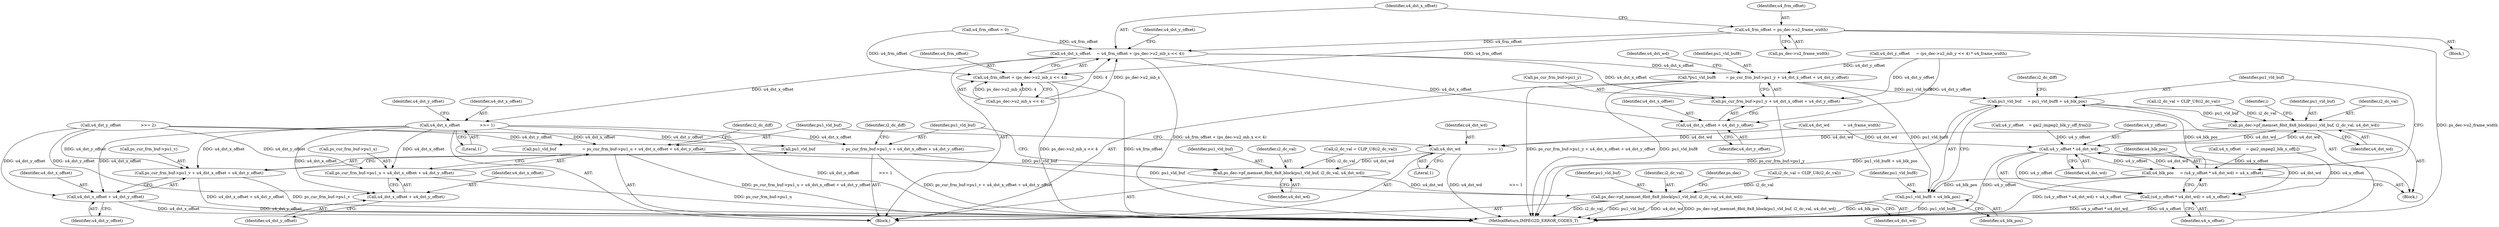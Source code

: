 digraph "0_Android_ffab15eb80630dc799eb410855c93525b75233c3_1@pointer" {
"1000160" [label="(Call,u4_frm_offset = ps_dec->u2_frame_width)"];
"1000172" [label="(Call,u4_dst_x_offset     = u4_frm_offset + (ps_dec->u2_mb_x << 4))"];
"1000192" [label="(Call,*pu1_vld_buf8        = ps_cur_frm_buf->pu1_y + u4_dst_x_offset + u4_dst_y_offset)"];
"1000259" [label="(Call,pu1_vld_buf     = pu1_vld_buf8 + u4_blk_pos)"];
"1000288" [label="(Call,ps_dec->pf_memset_8bit_8x8_block(pu1_vld_buf, i2_dc_val, u4_dst_wd))"];
"1000255" [label="(Call,u4_y_offset * u4_dst_wd)"];
"1000252" [label="(Call,u4_blk_pos     = (u4_y_offset * u4_dst_wd) + u4_x_offset)"];
"1000261" [label="(Call,pu1_vld_buf8 + u4_blk_pos)"];
"1000254" [label="(Call,(u4_y_offset * u4_dst_wd) + u4_x_offset)"];
"1000298" [label="(Call,u4_dst_wd                      >>= 1)"];
"1000334" [label="(Call,ps_dec->pf_memset_8bit_8x8_block(pu1_vld_buf, i2_dc_val, u4_dst_wd))"];
"1000371" [label="(Call,ps_dec->pf_memset_8bit_8x8_block(pu1_vld_buf, i2_dc_val, u4_dst_wd))"];
"1000194" [label="(Call,ps_cur_frm_buf->pu1_y + u4_dst_x_offset + u4_dst_y_offset)"];
"1000198" [label="(Call,u4_dst_x_offset + u4_dst_y_offset)"];
"1000292" [label="(Call,u4_dst_x_offset                >>= 1)"];
"1000301" [label="(Call,pu1_vld_buf                     = ps_cur_frm_buf->pu1_u + u4_dst_x_offset + u4_dst_y_offset)"];
"1000303" [label="(Call,ps_cur_frm_buf->pu1_u + u4_dst_x_offset + u4_dst_y_offset)"];
"1000307" [label="(Call,u4_dst_x_offset + u4_dst_y_offset)"];
"1000338" [label="(Call,pu1_vld_buf                     = ps_cur_frm_buf->pu1_v + u4_dst_x_offset + u4_dst_y_offset)"];
"1000340" [label="(Call,ps_cur_frm_buf->pu1_v + u4_dst_x_offset + u4_dst_y_offset)"];
"1000344" [label="(Call,u4_dst_x_offset + u4_dst_y_offset)"];
"1000174" [label="(Call,u4_frm_offset + (ps_dec->u2_mb_x << 4))"];
"1000341" [label="(Call,ps_cur_frm_buf->pu1_v)"];
"1000203" [label="(Identifier,u4_dst_wd)"];
"1000183" [label="(Identifier,u4_dst_y_offset)"];
"1000438" [label="(MethodReturn,IMPEG2D_ERROR_CODES_T)"];
"1000284" [label="(Call,i2_dc_val = CLIP_U8(i2_dc_val))"];
"1000339" [label="(Identifier,pu1_vld_buf)"];
"1000174" [label="(Call,u4_frm_offset + (ps_dec->u2_mb_x << 4))"];
"1000193" [label="(Identifier,pu1_vld_buf8)"];
"1000335" [label="(Identifier,pu1_vld_buf)"];
"1000372" [label="(Identifier,pu1_vld_buf)"];
"1000292" [label="(Call,u4_dst_x_offset                >>= 1)"];
"1000296" [label="(Identifier,u4_dst_y_offset)"];
"1000176" [label="(Call,ps_dec->u2_mb_x << 4)"];
"1000173" [label="(Identifier,u4_dst_x_offset)"];
"1000344" [label="(Call,u4_dst_x_offset + u4_dst_y_offset)"];
"1000348" [label="(Identifier,i2_dc_diff)"];
"1000257" [label="(Identifier,u4_dst_wd)"];
"1000258" [label="(Identifier,u4_x_offset)"];
"1000298" [label="(Call,u4_dst_wd                      >>= 1)"];
"1000334" [label="(Call,ps_dec->pf_memset_8bit_8x8_block(pu1_vld_buf, i2_dc_val, u4_dst_wd))"];
"1000255" [label="(Call,u4_y_offset * u4_dst_wd)"];
"1000300" [label="(Literal,1)"];
"1000291" [label="(Identifier,u4_dst_wd)"];
"1000252" [label="(Call,u4_blk_pos     = (u4_y_offset * u4_dst_wd) + u4_x_offset)"];
"1000202" [label="(Call,u4_dst_wd           = u4_frame_width)"];
"1000262" [label="(Identifier,pu1_vld_buf8)"];
"1000161" [label="(Identifier,u4_frm_offset)"];
"1000240" [label="(Identifier,i)"];
"1000374" [label="(Identifier,u4_dst_wd)"];
"1000373" [label="(Identifier,i2_dc_val)"];
"1000159" [label="(Block,)"];
"1000192" [label="(Call,*pu1_vld_buf8        = ps_cur_frm_buf->pu1_y + u4_dst_x_offset + u4_dst_y_offset)"];
"1000175" [label="(Identifier,u4_frm_offset)"];
"1000377" [label="(Identifier,ps_dec)"];
"1000162" [label="(Call,ps_dec->u2_frame_width)"];
"1000260" [label="(Identifier,pu1_vld_buf)"];
"1000194" [label="(Call,ps_cur_frm_buf->pu1_y + u4_dst_x_offset + u4_dst_y_offset)"];
"1000172" [label="(Call,u4_dst_x_offset     = u4_frm_offset + (ps_dec->u2_mb_x << 4))"];
"1000367" [label="(Call,i2_dc_val = CLIP_U8(i2_dc_val))"];
"1000340" [label="(Call,ps_cur_frm_buf->pu1_v + u4_dst_x_offset + u4_dst_y_offset)"];
"1000198" [label="(Call,u4_dst_x_offset + u4_dst_y_offset)"];
"1000242" [label="(Call,u4_x_offset    = gai2_impeg2_blk_x_off[i])"];
"1000301" [label="(Call,pu1_vld_buf                     = ps_cur_frm_buf->pu1_u + u4_dst_x_offset + u4_dst_y_offset)"];
"1000309" [label="(Identifier,u4_dst_y_offset)"];
"1000160" [label="(Call,u4_frm_offset = ps_dec->u2_frame_width)"];
"1000166" [label="(Block,)"];
"1000338" [label="(Call,pu1_vld_buf                     = ps_cur_frm_buf->pu1_v + u4_dst_x_offset + u4_dst_y_offset)"];
"1000200" [label="(Identifier,u4_dst_y_offset)"];
"1000256" [label="(Identifier,u4_y_offset)"];
"1000265" [label="(Identifier,i2_dc_diff)"];
"1000263" [label="(Identifier,u4_blk_pos)"];
"1000241" [label="(Block,)"];
"1000294" [label="(Literal,1)"];
"1000337" [label="(Identifier,u4_dst_wd)"];
"1000199" [label="(Identifier,u4_dst_x_offset)"];
"1000336" [label="(Identifier,i2_dc_val)"];
"1000293" [label="(Identifier,u4_dst_x_offset)"];
"1000288" [label="(Call,ps_dec->pf_memset_8bit_8x8_block(pu1_vld_buf, i2_dc_val, u4_dst_wd))"];
"1000254" [label="(Call,(u4_y_offset * u4_dst_wd) + u4_x_offset)"];
"1000195" [label="(Call,ps_cur_frm_buf->pu1_y)"];
"1000346" [label="(Identifier,u4_dst_y_offset)"];
"1000307" [label="(Call,u4_dst_x_offset + u4_dst_y_offset)"];
"1000308" [label="(Identifier,u4_dst_x_offset)"];
"1000253" [label="(Identifier,u4_blk_pos)"];
"1000345" [label="(Identifier,u4_dst_x_offset)"];
"1000304" [label="(Call,ps_cur_frm_buf->pu1_u)"];
"1000182" [label="(Call,u4_dst_y_offset     = (ps_dec->u2_mb_y << 4) * u4_frame_width)"];
"1000261" [label="(Call,pu1_vld_buf8 + u4_blk_pos)"];
"1000303" [label="(Call,ps_cur_frm_buf->pu1_u + u4_dst_x_offset + u4_dst_y_offset)"];
"1000140" [label="(Call,u4_frm_offset = 0)"];
"1000289" [label="(Identifier,pu1_vld_buf)"];
"1000371" [label="(Call,ps_dec->pf_memset_8bit_8x8_block(pu1_vld_buf, i2_dc_val, u4_dst_wd))"];
"1000259" [label="(Call,pu1_vld_buf     = pu1_vld_buf8 + u4_blk_pos)"];
"1000247" [label="(Call,u4_y_offset    = gai2_impeg2_blk_y_off_frm[i])"];
"1000299" [label="(Identifier,u4_dst_wd)"];
"1000302" [label="(Identifier,pu1_vld_buf)"];
"1000330" [label="(Call,i2_dc_val = CLIP_U8(i2_dc_val))"];
"1000311" [label="(Identifier,i2_dc_diff)"];
"1000295" [label="(Call,u4_dst_y_offset                >>= 2)"];
"1000290" [label="(Identifier,i2_dc_val)"];
"1000160" -> "1000159"  [label="AST: "];
"1000160" -> "1000162"  [label="CFG: "];
"1000161" -> "1000160"  [label="AST: "];
"1000162" -> "1000160"  [label="AST: "];
"1000173" -> "1000160"  [label="CFG: "];
"1000160" -> "1000438"  [label="DDG: ps_dec->u2_frame_width"];
"1000160" -> "1000172"  [label="DDG: u4_frm_offset"];
"1000160" -> "1000174"  [label="DDG: u4_frm_offset"];
"1000172" -> "1000166"  [label="AST: "];
"1000172" -> "1000174"  [label="CFG: "];
"1000173" -> "1000172"  [label="AST: "];
"1000174" -> "1000172"  [label="AST: "];
"1000183" -> "1000172"  [label="CFG: "];
"1000172" -> "1000438"  [label="DDG: u4_frm_offset + (ps_dec->u2_mb_x << 4)"];
"1000140" -> "1000172"  [label="DDG: u4_frm_offset"];
"1000176" -> "1000172"  [label="DDG: ps_dec->u2_mb_x"];
"1000176" -> "1000172"  [label="DDG: 4"];
"1000172" -> "1000192"  [label="DDG: u4_dst_x_offset"];
"1000172" -> "1000194"  [label="DDG: u4_dst_x_offset"];
"1000172" -> "1000198"  [label="DDG: u4_dst_x_offset"];
"1000172" -> "1000292"  [label="DDG: u4_dst_x_offset"];
"1000192" -> "1000166"  [label="AST: "];
"1000192" -> "1000194"  [label="CFG: "];
"1000193" -> "1000192"  [label="AST: "];
"1000194" -> "1000192"  [label="AST: "];
"1000203" -> "1000192"  [label="CFG: "];
"1000192" -> "1000438"  [label="DDG: ps_cur_frm_buf->pu1_y + u4_dst_x_offset + u4_dst_y_offset"];
"1000192" -> "1000438"  [label="DDG: pu1_vld_buf8"];
"1000182" -> "1000192"  [label="DDG: u4_dst_y_offset"];
"1000192" -> "1000259"  [label="DDG: pu1_vld_buf8"];
"1000192" -> "1000261"  [label="DDG: pu1_vld_buf8"];
"1000259" -> "1000241"  [label="AST: "];
"1000259" -> "1000261"  [label="CFG: "];
"1000260" -> "1000259"  [label="AST: "];
"1000261" -> "1000259"  [label="AST: "];
"1000265" -> "1000259"  [label="CFG: "];
"1000259" -> "1000438"  [label="DDG: pu1_vld_buf8 + u4_blk_pos"];
"1000252" -> "1000259"  [label="DDG: u4_blk_pos"];
"1000259" -> "1000288"  [label="DDG: pu1_vld_buf"];
"1000288" -> "1000241"  [label="AST: "];
"1000288" -> "1000291"  [label="CFG: "];
"1000289" -> "1000288"  [label="AST: "];
"1000290" -> "1000288"  [label="AST: "];
"1000291" -> "1000288"  [label="AST: "];
"1000240" -> "1000288"  [label="CFG: "];
"1000288" -> "1000255"  [label="DDG: u4_dst_wd"];
"1000284" -> "1000288"  [label="DDG: i2_dc_val"];
"1000255" -> "1000288"  [label="DDG: u4_dst_wd"];
"1000288" -> "1000298"  [label="DDG: u4_dst_wd"];
"1000255" -> "1000254"  [label="AST: "];
"1000255" -> "1000257"  [label="CFG: "];
"1000256" -> "1000255"  [label="AST: "];
"1000257" -> "1000255"  [label="AST: "];
"1000258" -> "1000255"  [label="CFG: "];
"1000255" -> "1000438"  [label="DDG: u4_y_offset"];
"1000255" -> "1000252"  [label="DDG: u4_y_offset"];
"1000255" -> "1000252"  [label="DDG: u4_dst_wd"];
"1000255" -> "1000254"  [label="DDG: u4_y_offset"];
"1000255" -> "1000254"  [label="DDG: u4_dst_wd"];
"1000247" -> "1000255"  [label="DDG: u4_y_offset"];
"1000202" -> "1000255"  [label="DDG: u4_dst_wd"];
"1000252" -> "1000241"  [label="AST: "];
"1000252" -> "1000254"  [label="CFG: "];
"1000253" -> "1000252"  [label="AST: "];
"1000254" -> "1000252"  [label="AST: "];
"1000260" -> "1000252"  [label="CFG: "];
"1000252" -> "1000438"  [label="DDG: (u4_y_offset * u4_dst_wd) + u4_x_offset"];
"1000242" -> "1000252"  [label="DDG: u4_x_offset"];
"1000252" -> "1000261"  [label="DDG: u4_blk_pos"];
"1000261" -> "1000263"  [label="CFG: "];
"1000262" -> "1000261"  [label="AST: "];
"1000263" -> "1000261"  [label="AST: "];
"1000261" -> "1000438"  [label="DDG: u4_blk_pos"];
"1000261" -> "1000438"  [label="DDG: pu1_vld_buf8"];
"1000254" -> "1000258"  [label="CFG: "];
"1000258" -> "1000254"  [label="AST: "];
"1000254" -> "1000438"  [label="DDG: u4_y_offset * u4_dst_wd"];
"1000254" -> "1000438"  [label="DDG: u4_x_offset"];
"1000242" -> "1000254"  [label="DDG: u4_x_offset"];
"1000298" -> "1000166"  [label="AST: "];
"1000298" -> "1000300"  [label="CFG: "];
"1000299" -> "1000298"  [label="AST: "];
"1000300" -> "1000298"  [label="AST: "];
"1000302" -> "1000298"  [label="CFG: "];
"1000298" -> "1000438"  [label="DDG: u4_dst_wd                      >>= 1"];
"1000202" -> "1000298"  [label="DDG: u4_dst_wd"];
"1000298" -> "1000334"  [label="DDG: u4_dst_wd"];
"1000334" -> "1000166"  [label="AST: "];
"1000334" -> "1000337"  [label="CFG: "];
"1000335" -> "1000334"  [label="AST: "];
"1000336" -> "1000334"  [label="AST: "];
"1000337" -> "1000334"  [label="AST: "];
"1000339" -> "1000334"  [label="CFG: "];
"1000301" -> "1000334"  [label="DDG: pu1_vld_buf"];
"1000330" -> "1000334"  [label="DDG: i2_dc_val"];
"1000334" -> "1000371"  [label="DDG: u4_dst_wd"];
"1000371" -> "1000166"  [label="AST: "];
"1000371" -> "1000374"  [label="CFG: "];
"1000372" -> "1000371"  [label="AST: "];
"1000373" -> "1000371"  [label="AST: "];
"1000374" -> "1000371"  [label="AST: "];
"1000377" -> "1000371"  [label="CFG: "];
"1000371" -> "1000438"  [label="DDG: i2_dc_val"];
"1000371" -> "1000438"  [label="DDG: pu1_vld_buf"];
"1000371" -> "1000438"  [label="DDG: u4_dst_wd"];
"1000371" -> "1000438"  [label="DDG: ps_dec->pf_memset_8bit_8x8_block(pu1_vld_buf, i2_dc_val, u4_dst_wd)"];
"1000338" -> "1000371"  [label="DDG: pu1_vld_buf"];
"1000367" -> "1000371"  [label="DDG: i2_dc_val"];
"1000194" -> "1000198"  [label="CFG: "];
"1000195" -> "1000194"  [label="AST: "];
"1000198" -> "1000194"  [label="AST: "];
"1000194" -> "1000438"  [label="DDG: ps_cur_frm_buf->pu1_y"];
"1000182" -> "1000194"  [label="DDG: u4_dst_y_offset"];
"1000198" -> "1000200"  [label="CFG: "];
"1000199" -> "1000198"  [label="AST: "];
"1000200" -> "1000198"  [label="AST: "];
"1000182" -> "1000198"  [label="DDG: u4_dst_y_offset"];
"1000292" -> "1000166"  [label="AST: "];
"1000292" -> "1000294"  [label="CFG: "];
"1000293" -> "1000292"  [label="AST: "];
"1000294" -> "1000292"  [label="AST: "];
"1000296" -> "1000292"  [label="CFG: "];
"1000292" -> "1000438"  [label="DDG: u4_dst_x_offset                >>= 1"];
"1000292" -> "1000301"  [label="DDG: u4_dst_x_offset"];
"1000292" -> "1000303"  [label="DDG: u4_dst_x_offset"];
"1000292" -> "1000307"  [label="DDG: u4_dst_x_offset"];
"1000292" -> "1000338"  [label="DDG: u4_dst_x_offset"];
"1000292" -> "1000340"  [label="DDG: u4_dst_x_offset"];
"1000292" -> "1000344"  [label="DDG: u4_dst_x_offset"];
"1000301" -> "1000166"  [label="AST: "];
"1000301" -> "1000303"  [label="CFG: "];
"1000302" -> "1000301"  [label="AST: "];
"1000303" -> "1000301"  [label="AST: "];
"1000311" -> "1000301"  [label="CFG: "];
"1000301" -> "1000438"  [label="DDG: ps_cur_frm_buf->pu1_u + u4_dst_x_offset + u4_dst_y_offset"];
"1000295" -> "1000301"  [label="DDG: u4_dst_y_offset"];
"1000303" -> "1000307"  [label="CFG: "];
"1000304" -> "1000303"  [label="AST: "];
"1000307" -> "1000303"  [label="AST: "];
"1000303" -> "1000438"  [label="DDG: ps_cur_frm_buf->pu1_u"];
"1000295" -> "1000303"  [label="DDG: u4_dst_y_offset"];
"1000307" -> "1000309"  [label="CFG: "];
"1000308" -> "1000307"  [label="AST: "];
"1000309" -> "1000307"  [label="AST: "];
"1000295" -> "1000307"  [label="DDG: u4_dst_y_offset"];
"1000338" -> "1000166"  [label="AST: "];
"1000338" -> "1000340"  [label="CFG: "];
"1000339" -> "1000338"  [label="AST: "];
"1000340" -> "1000338"  [label="AST: "];
"1000348" -> "1000338"  [label="CFG: "];
"1000338" -> "1000438"  [label="DDG: ps_cur_frm_buf->pu1_v + u4_dst_x_offset + u4_dst_y_offset"];
"1000295" -> "1000338"  [label="DDG: u4_dst_y_offset"];
"1000340" -> "1000344"  [label="CFG: "];
"1000341" -> "1000340"  [label="AST: "];
"1000344" -> "1000340"  [label="AST: "];
"1000340" -> "1000438"  [label="DDG: u4_dst_x_offset + u4_dst_y_offset"];
"1000340" -> "1000438"  [label="DDG: ps_cur_frm_buf->pu1_v"];
"1000295" -> "1000340"  [label="DDG: u4_dst_y_offset"];
"1000344" -> "1000346"  [label="CFG: "];
"1000345" -> "1000344"  [label="AST: "];
"1000346" -> "1000344"  [label="AST: "];
"1000344" -> "1000438"  [label="DDG: u4_dst_y_offset"];
"1000344" -> "1000438"  [label="DDG: u4_dst_x_offset"];
"1000295" -> "1000344"  [label="DDG: u4_dst_y_offset"];
"1000174" -> "1000176"  [label="CFG: "];
"1000175" -> "1000174"  [label="AST: "];
"1000176" -> "1000174"  [label="AST: "];
"1000174" -> "1000438"  [label="DDG: ps_dec->u2_mb_x << 4"];
"1000174" -> "1000438"  [label="DDG: u4_frm_offset"];
"1000140" -> "1000174"  [label="DDG: u4_frm_offset"];
"1000176" -> "1000174"  [label="DDG: ps_dec->u2_mb_x"];
"1000176" -> "1000174"  [label="DDG: 4"];
}
